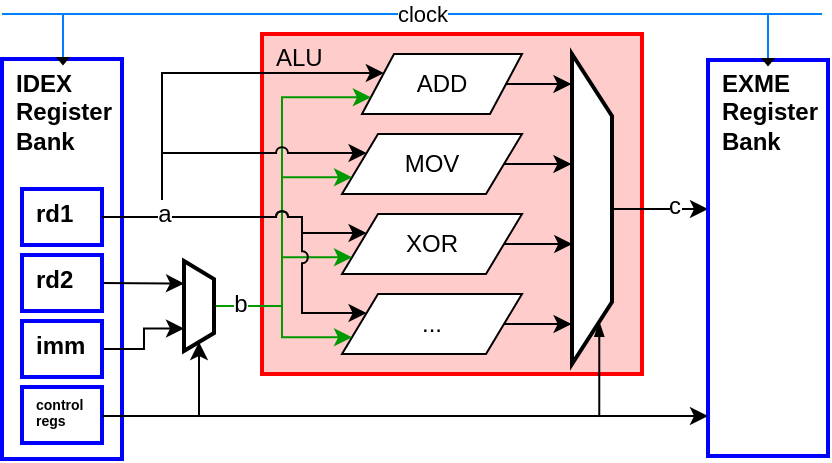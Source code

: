 <mxfile version="10.6.1" type="device"><diagram id="W7aerqZ2L38tJOiN2PCP" name="Page-1"><mxGraphModel dx="1505" dy="369" grid="1" gridSize="10" guides="1" tooltips="1" connect="1" arrows="1" fold="1" page="1" pageScale="1" pageWidth="827" pageHeight="1169" math="0" shadow="0"><root><mxCell id="0"/><mxCell id="1" parent="0"/><mxCell id="_ahMaun-IJZNgYiGzUtM-1" value="ALU&lt;br&gt;" style="rounded=0;whiteSpace=wrap;html=1;align=left;verticalAlign=top;horizontal=1;spacingLeft=0;spacing=7;spacingBottom=0;spacingTop=-7;fontStyle=0;strokeWidth=2;strokeColor=#FF0000;fillColor=#FFCCCC;" vertex="1" parent="1"><mxGeometry x="40" y="190" width="190" height="170" as="geometry"/></mxCell><mxCell id="_ahMaun-IJZNgYiGzUtM-27" style="edgeStyle=elbowEdgeStyle;rounded=0;jumpStyle=arc;orthogonalLoop=1;jettySize=auto;html=1;exitX=0.5;exitY=0;exitDx=0;exitDy=0;strokeColor=#000000;elbow=vertical;" edge="1" parent="1" source="_ahMaun-IJZNgYiGzUtM-2" target="_ahMaun-IJZNgYiGzUtM-26"><mxGeometry relative="1" as="geometry"/></mxCell><mxCell id="_ahMaun-IJZNgYiGzUtM-37" value="c" style="text;html=1;resizable=0;points=[];align=center;verticalAlign=middle;labelBackgroundColor=#ffffff;" vertex="1" connectable="0" parent="_ahMaun-IJZNgYiGzUtM-27"><mxGeometry x="0.273" relative="1" as="geometry"><mxPoint y="-2" as="offset"/></mxGeometry></mxCell><mxCell id="_ahMaun-IJZNgYiGzUtM-2" value="" style="shape=trapezoid;perimeter=trapezoidPerimeter;whiteSpace=wrap;html=1;labelBackgroundColor=none;strokeColor=#000000;strokeWidth=2;align=left;rotation=180;direction=north;" vertex="1" parent="1"><mxGeometry x="195" y="200" width="20" height="155" as="geometry"/></mxCell><mxCell id="_ahMaun-IJZNgYiGzUtM-10" style="rounded=0;orthogonalLoop=1;jettySize=auto;html=1;exitX=1;exitY=0.5;exitDx=0;exitDy=0;edgeStyle=orthogonalEdgeStyle;entryX=0.097;entryY=1.015;entryDx=0;entryDy=0;entryPerimeter=0;" edge="1" parent="1" source="_ahMaun-IJZNgYiGzUtM-3" target="_ahMaun-IJZNgYiGzUtM-2"><mxGeometry relative="1" as="geometry"/></mxCell><mxCell id="_ahMaun-IJZNgYiGzUtM-3" value="ADD" style="shape=parallelogram;perimeter=parallelogramPerimeter;whiteSpace=wrap;html=1;" vertex="1" parent="1"><mxGeometry x="90" y="200" width="80" height="30" as="geometry"/></mxCell><mxCell id="_ahMaun-IJZNgYiGzUtM-9" style="rounded=0;orthogonalLoop=1;jettySize=auto;html=1;exitX=1;exitY=0.5;exitDx=0;exitDy=0;edgeStyle=orthogonalEdgeStyle;entryX=0.355;entryY=1.015;entryDx=0;entryDy=0;entryPerimeter=0;" edge="1" parent="1" source="_ahMaun-IJZNgYiGzUtM-4" target="_ahMaun-IJZNgYiGzUtM-2"><mxGeometry relative="1" as="geometry"><Array as="points"/></mxGeometry></mxCell><mxCell id="_ahMaun-IJZNgYiGzUtM-4" value="MOV" style="shape=parallelogram;perimeter=parallelogramPerimeter;whiteSpace=wrap;html=1;" vertex="1" parent="1"><mxGeometry x="80" y="240" width="90" height="30" as="geometry"/></mxCell><mxCell id="_ahMaun-IJZNgYiGzUtM-8" style="rounded=0;orthogonalLoop=1;jettySize=auto;html=1;exitX=1;exitY=0.5;exitDx=0;exitDy=0;edgeStyle=elbowEdgeStyle;entryX=0.613;entryY=0.994;entryDx=0;entryDy=0;entryPerimeter=0;" edge="1" parent="1" source="_ahMaun-IJZNgYiGzUtM-5" target="_ahMaun-IJZNgYiGzUtM-2"><mxGeometry relative="1" as="geometry"><mxPoint x="170" y="295" as="targetPoint"/><Array as="points"><mxPoint x="180" y="295"/></Array></mxGeometry></mxCell><mxCell id="_ahMaun-IJZNgYiGzUtM-5" value="XOR" style="shape=parallelogram;perimeter=parallelogramPerimeter;whiteSpace=wrap;html=1;" vertex="1" parent="1"><mxGeometry x="80" y="280" width="90" height="30" as="geometry"/></mxCell><mxCell id="_ahMaun-IJZNgYiGzUtM-7" style="rounded=0;orthogonalLoop=1;jettySize=auto;html=1;exitX=1;exitY=0.5;exitDx=0;exitDy=0;edgeStyle=orthogonalEdgeStyle;entryX=0.871;entryY=1.011;entryDx=0;entryDy=0;entryPerimeter=0;" edge="1" parent="1" source="_ahMaun-IJZNgYiGzUtM-6" target="_ahMaun-IJZNgYiGzUtM-2"><mxGeometry relative="1" as="geometry"><Array as="points"/></mxGeometry></mxCell><mxCell id="_ahMaun-IJZNgYiGzUtM-6" value="..." style="shape=parallelogram;perimeter=parallelogramPerimeter;whiteSpace=wrap;html=1;" vertex="1" parent="1"><mxGeometry x="80" y="320" width="90" height="30" as="geometry"/></mxCell><mxCell id="_ahMaun-IJZNgYiGzUtM-18" style="edgeStyle=elbowEdgeStyle;rounded=0;orthogonalLoop=1;jettySize=auto;html=1;entryX=0;entryY=0.75;entryDx=0;entryDy=0;strokeColor=#009900;exitX=0.5;exitY=0;exitDx=0;exitDy=0;" edge="1" parent="1" source="_ahMaun-IJZNgYiGzUtM-51" target="_ahMaun-IJZNgYiGzUtM-3"><mxGeometry relative="1" as="geometry"><mxPoint y="240" as="sourcePoint"/><Array as="points"><mxPoint x="50" y="240"/><mxPoint x="60" y="280"/><mxPoint x="60" y="260"/></Array></mxGeometry></mxCell><mxCell id="_ahMaun-IJZNgYiGzUtM-19" style="edgeStyle=elbowEdgeStyle;rounded=0;orthogonalLoop=1;jettySize=auto;html=1;entryX=0;entryY=0.75;entryDx=0;entryDy=0;strokeColor=#009900;exitX=0.5;exitY=0;exitDx=0;exitDy=0;" edge="1" parent="1" source="_ahMaun-IJZNgYiGzUtM-51" target="_ahMaun-IJZNgYiGzUtM-4"><mxGeometry relative="1" as="geometry"><mxPoint y="270" as="sourcePoint"/><Array as="points"><mxPoint x="50" y="270"/><mxPoint x="60" y="280"/></Array></mxGeometry></mxCell><mxCell id="_ahMaun-IJZNgYiGzUtM-20" style="edgeStyle=elbowEdgeStyle;rounded=0;orthogonalLoop=1;jettySize=auto;html=1;entryX=0;entryY=0.75;entryDx=0;entryDy=0;strokeColor=#009900;exitX=0.5;exitY=0;exitDx=0;exitDy=0;" edge="1" parent="1" source="_ahMaun-IJZNgYiGzUtM-51" target="_ahMaun-IJZNgYiGzUtM-5"><mxGeometry relative="1" as="geometry"><mxPoint y="290" as="sourcePoint"/><Array as="points"><mxPoint x="50" y="295"/></Array></mxGeometry></mxCell><mxCell id="_ahMaun-IJZNgYiGzUtM-21" style="edgeStyle=elbowEdgeStyle;rounded=0;orthogonalLoop=1;jettySize=auto;html=1;entryX=0;entryY=0.75;entryDx=0;entryDy=0;strokeColor=#009900;exitX=0.5;exitY=0;exitDx=0;exitDy=0;" edge="1" parent="1" source="_ahMaun-IJZNgYiGzUtM-51" target="_ahMaun-IJZNgYiGzUtM-6"><mxGeometry relative="1" as="geometry"><mxPoint y="302" as="sourcePoint"/><Array as="points"><mxPoint x="50" y="326"/><mxPoint x="50" y="335"/><mxPoint x="30" y="302"/><mxPoint x="50" y="310"/><mxPoint x="60" y="310"/></Array></mxGeometry></mxCell><mxCell id="_ahMaun-IJZNgYiGzUtM-35" value="b" style="text;html=1;resizable=0;points=[];align=center;verticalAlign=middle;labelBackgroundColor=#ffffff;" vertex="1" connectable="0" parent="_ahMaun-IJZNgYiGzUtM-21"><mxGeometry x="-0.69" y="-2" relative="1" as="geometry"><mxPoint y="-3" as="offset"/></mxGeometry></mxCell><mxCell id="_ahMaun-IJZNgYiGzUtM-22" value="clock" style="endArrow=none;html=1;strokeColor=#007FFF;fontStyle=0" edge="1" parent="1"><mxGeometry x="-0.024" width="50" height="50" relative="1" as="geometry"><mxPoint x="320" y="180" as="sourcePoint"/><mxPoint x="-90" y="180" as="targetPoint"/><mxPoint as="offset"/></mxGeometry></mxCell><mxCell id="_ahMaun-IJZNgYiGzUtM-26" value="EXME&lt;br&gt;Register Bank&lt;br&gt;" style="rounded=0;whiteSpace=wrap;html=1;align=left;verticalAlign=top;horizontal=1;spacingLeft=0;spacing=7;spacingBottom=0;spacingTop=-7;fontStyle=1;strokeWidth=2;strokeColor=#0000FF;" vertex="1" parent="1"><mxGeometry x="263" y="203" width="60" height="198" as="geometry"/></mxCell><mxCell id="_ahMaun-IJZNgYiGzUtM-29" value="" style="endArrow=none;html=1;strokeColor=#007FFF;exitX=0.5;exitY=0;exitDx=0;exitDy=0;" edge="1" parent="1" source="_ahMaun-IJZNgYiGzUtM-26"><mxGeometry y="-5" width="50" height="50" relative="1" as="geometry"><mxPoint x="20.667" y="220" as="sourcePoint"/><mxPoint x="293" y="180" as="targetPoint"/><mxPoint as="offset"/></mxGeometry></mxCell><mxCell id="_ahMaun-IJZNgYiGzUtM-34" value="IDEX&lt;br&gt;Register&lt;br&gt;Bank&lt;br&gt;" style="rounded=0;whiteSpace=wrap;html=1;align=left;verticalAlign=top;horizontal=1;spacingLeft=0;spacing=7;spacingBottom=0;spacingTop=-7;fontStyle=1;strokeWidth=2;strokeColor=#0000FF;" vertex="1" parent="1"><mxGeometry x="-90" y="202.5" width="60" height="200" as="geometry"/></mxCell><mxCell id="_ahMaun-IJZNgYiGzUtM-33" value="rd1&lt;br&gt;" style="rounded=0;whiteSpace=wrap;html=1;align=left;verticalAlign=top;horizontal=1;spacingLeft=0;spacing=7;spacingBottom=0;spacingTop=-7;fontStyle=1;strokeWidth=2;strokeColor=#0000FF;" vertex="1" parent="1"><mxGeometry x="-80" y="267.5" width="40" height="28" as="geometry"/></mxCell><mxCell id="_ahMaun-IJZNgYiGzUtM-52" style="rounded=0;jumpStyle=arc;orthogonalLoop=1;jettySize=auto;html=1;exitX=1;exitY=0.5;exitDx=0;exitDy=0;entryX=0.25;entryY=1;entryDx=0;entryDy=0;strokeColor=#000000;fontSize=7;edgeStyle=elbowEdgeStyle;" edge="1" parent="1" source="_ahMaun-IJZNgYiGzUtM-40" target="_ahMaun-IJZNgYiGzUtM-51"><mxGeometry relative="1" as="geometry"/></mxCell><mxCell id="_ahMaun-IJZNgYiGzUtM-40" value="rd2&lt;br&gt;" style="rounded=0;whiteSpace=wrap;html=1;align=left;verticalAlign=top;horizontal=1;spacingLeft=0;spacing=7;spacingBottom=0;spacingTop=-7;fontStyle=1;strokeWidth=2;strokeColor=#0000FF;" vertex="1" parent="1"><mxGeometry x="-80" y="300.5" width="40" height="28" as="geometry"/></mxCell><mxCell id="_ahMaun-IJZNgYiGzUtM-53" style="rounded=0;jumpStyle=arc;orthogonalLoop=1;jettySize=auto;html=1;exitX=1;exitY=0.5;exitDx=0;exitDy=0;entryX=0.75;entryY=1;entryDx=0;entryDy=0;strokeColor=#000000;fontSize=7;edgeStyle=elbowEdgeStyle;" edge="1" parent="1" source="_ahMaun-IJZNgYiGzUtM-41" target="_ahMaun-IJZNgYiGzUtM-51"><mxGeometry relative="1" as="geometry"><Array as="points"><mxPoint x="-19" y="345"/></Array></mxGeometry></mxCell><mxCell id="_ahMaun-IJZNgYiGzUtM-41" value="imm&lt;br&gt;" style="rounded=0;whiteSpace=wrap;html=1;align=left;verticalAlign=top;horizontal=1;spacingLeft=0;spacing=7;spacingBottom=0;spacingTop=-7;fontStyle=1;strokeWidth=2;strokeColor=#0000FF;" vertex="1" parent="1"><mxGeometry x="-80" y="333.5" width="40" height="28" as="geometry"/></mxCell><mxCell id="_ahMaun-IJZNgYiGzUtM-32" value="" style="triangle;whiteSpace=wrap;html=1;fillColor=#000000;strokeColor=#000000;direction=south;" vertex="1" parent="1"><mxGeometry x="290.5" y="202.5" width="5" height="3" as="geometry"/></mxCell><mxCell id="_ahMaun-IJZNgYiGzUtM-49" value="control&lt;br style=&quot;font-size: 7px;&quot;&gt;regs&lt;br style=&quot;font-size: 7px;&quot;&gt;" style="rounded=0;whiteSpace=wrap;html=1;align=left;verticalAlign=top;horizontal=1;spacingLeft=0;spacing=7;spacingBottom=0;spacingTop=-7;fontStyle=1;strokeWidth=2;strokeColor=#0000FF;fontSize=7;" vertex="1" parent="1"><mxGeometry x="-80" y="366.5" width="40" height="28" as="geometry"/></mxCell><mxCell id="_ahMaun-IJZNgYiGzUtM-51" value="" style="shape=trapezoid;perimeter=trapezoidPerimeter;whiteSpace=wrap;html=1;labelBackgroundColor=none;strokeColor=#000000;strokeWidth=2;align=left;rotation=180;direction=north;" vertex="1" parent="1"><mxGeometry x="1" y="303.524" width="15" height="45" as="geometry"/></mxCell><mxCell id="_ahMaun-IJZNgYiGzUtM-16" style="rounded=0;orthogonalLoop=1;jettySize=auto;html=1;entryX=0;entryY=0.25;entryDx=0;entryDy=0;edgeStyle=elbowEdgeStyle;strokeColor=#000000;jumpStyle=arc;exitX=1;exitY=0.5;exitDx=0;exitDy=0;" edge="1" parent="1" source="_ahMaun-IJZNgYiGzUtM-33" target="_ahMaun-IJZNgYiGzUtM-6"><mxGeometry relative="1" as="geometry"><mxPoint y="218" as="sourcePoint"/><Array as="points"><mxPoint x="60" y="300"/><mxPoint x="68" y="240"/></Array></mxGeometry></mxCell><mxCell id="_ahMaun-IJZNgYiGzUtM-15" style="edgeStyle=elbowEdgeStyle;rounded=0;orthogonalLoop=1;jettySize=auto;html=1;exitX=1;exitY=0.5;exitDx=0;exitDy=0;entryX=0;entryY=0.25;entryDx=0;entryDy=0;strokeColor=#000000;jumpStyle=arc;" edge="1" parent="1" source="_ahMaun-IJZNgYiGzUtM-33" target="_ahMaun-IJZNgYiGzUtM-5"><mxGeometry relative="1" as="geometry"><mxPoint x="25.429" y="224.905" as="sourcePoint"/><Array as="points"><mxPoint x="60" y="280"/></Array></mxGeometry></mxCell><mxCell id="_ahMaun-IJZNgYiGzUtM-14" style="rounded=0;orthogonalLoop=1;jettySize=auto;html=1;exitX=1;exitY=0.5;exitDx=0;exitDy=0;entryX=0;entryY=0.25;entryDx=0;entryDy=0;edgeStyle=elbowEdgeStyle;strokeColor=#000000;jumpStyle=arc;" edge="1" parent="1" source="_ahMaun-IJZNgYiGzUtM-33" target="_ahMaun-IJZNgYiGzUtM-4"><mxGeometry relative="1" as="geometry"><mxPoint x="25.429" y="224.905" as="sourcePoint"/><Array as="points"><mxPoint x="-10" y="270"/><mxPoint x="70" y="240"/></Array></mxGeometry></mxCell><mxCell id="_ahMaun-IJZNgYiGzUtM-13" style="rounded=0;orthogonalLoop=1;jettySize=auto;html=1;exitX=1;exitY=0.5;exitDx=0;exitDy=0;entryX=0;entryY=0.25;entryDx=0;entryDy=0;edgeStyle=elbowEdgeStyle;strokeColor=#000000;jumpStyle=arc;" edge="1" parent="1" source="_ahMaun-IJZNgYiGzUtM-33" target="_ahMaun-IJZNgYiGzUtM-3"><mxGeometry relative="1" as="geometry"><mxPoint x="25.429" y="224.905" as="sourcePoint"/><Array as="points"><mxPoint x="-10" y="250"/><mxPoint x="60" y="215"/><mxPoint x="70" y="215"/><mxPoint x="70" y="220"/><mxPoint x="70" y="215"/><mxPoint x="70" y="215"/></Array></mxGeometry></mxCell><mxCell id="_ahMaun-IJZNgYiGzUtM-59" value="a" style="text;html=1;resizable=0;points=[];align=center;verticalAlign=middle;labelBackgroundColor=#ffffff;fontSize=12;" vertex="1" connectable="0" parent="_ahMaun-IJZNgYiGzUtM-13"><mxGeometry x="-0.718" relative="1" as="geometry"><mxPoint x="0.5" y="-2" as="offset"/></mxGeometry></mxCell><mxCell id="_ahMaun-IJZNgYiGzUtM-61" style="edgeStyle=elbowEdgeStyle;rounded=0;jumpStyle=arc;orthogonalLoop=1;jettySize=auto;html=1;strokeColor=#000000;fontSize=7;elbow=vertical;" edge="1" parent="1" source="_ahMaun-IJZNgYiGzUtM-49" target="_ahMaun-IJZNgYiGzUtM-26"><mxGeometry relative="1" as="geometry"><mxPoint x="-30" y="390.667" as="sourcePoint"/><mxPoint x="18.667" y="354" as="targetPoint"/><Array as="points"><mxPoint x="10" y="381"/><mxPoint x="10" y="388"/><mxPoint x="-9" y="388"/></Array></mxGeometry></mxCell><mxCell id="_ahMaun-IJZNgYiGzUtM-56" style="edgeStyle=elbowEdgeStyle;rounded=0;jumpStyle=arc;orthogonalLoop=1;jettySize=auto;html=1;entryX=1;entryY=0.5;entryDx=0;entryDy=0;strokeColor=#000000;fontSize=7;elbow=vertical;" edge="1" parent="1" target="_ahMaun-IJZNgYiGzUtM-51"><mxGeometry relative="1" as="geometry"><mxPoint y="381" as="sourcePoint"/><Array as="points"><mxPoint x="-20" y="381"/></Array></mxGeometry></mxCell><mxCell id="_ahMaun-IJZNgYiGzUtM-62" value="" style="triangle;whiteSpace=wrap;html=1;fillColor=#000000;strokeColor=#000000;direction=south;" vertex="1" parent="1"><mxGeometry x="-62" y="202" width="5" height="3" as="geometry"/></mxCell><mxCell id="_ahMaun-IJZNgYiGzUtM-65" value="" style="endArrow=none;html=1;strokeColor=#007FFF;" edge="1" parent="1"><mxGeometry y="-5" width="50" height="50" relative="1" as="geometry"><mxPoint x="-59.5" y="201.5" as="sourcePoint"/><mxPoint x="-59.5" y="180" as="targetPoint"/><mxPoint as="offset"/></mxGeometry></mxCell><mxCell id="_ahMaun-IJZNgYiGzUtM-66" style="edgeStyle=elbowEdgeStyle;rounded=0;jumpStyle=none;orthogonalLoop=1;jettySize=auto;html=1;entryX=1;entryY=0.25;entryDx=0;entryDy=0;strokeColor=#000000;fontSize=7;elbow=vertical;endSize=5;endArrow=blockThin;endFill=1;" edge="1" parent="1" target="_ahMaun-IJZNgYiGzUtM-2"><mxGeometry relative="1" as="geometry"><mxPoint x="180" y="381" as="sourcePoint"/><mxPoint x="18.286" y="353.952" as="targetPoint"/><Array as="points"><mxPoint x="80" y="381"/></Array></mxGeometry></mxCell></root></mxGraphModel></diagram></mxfile>